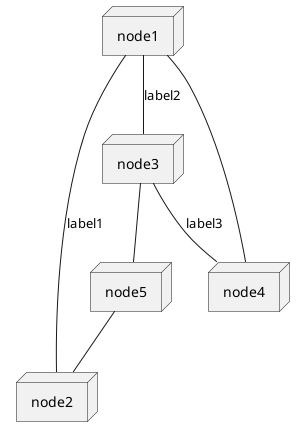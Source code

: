 @startuml
node node1
node node2
node node3
node node4
node node5
node1 -- node2 : label1
node3 -- node5
node1 -- node3 : label2
node3 -- node4 : label3
node4 -- node1
node5 -- node2
@enduml
